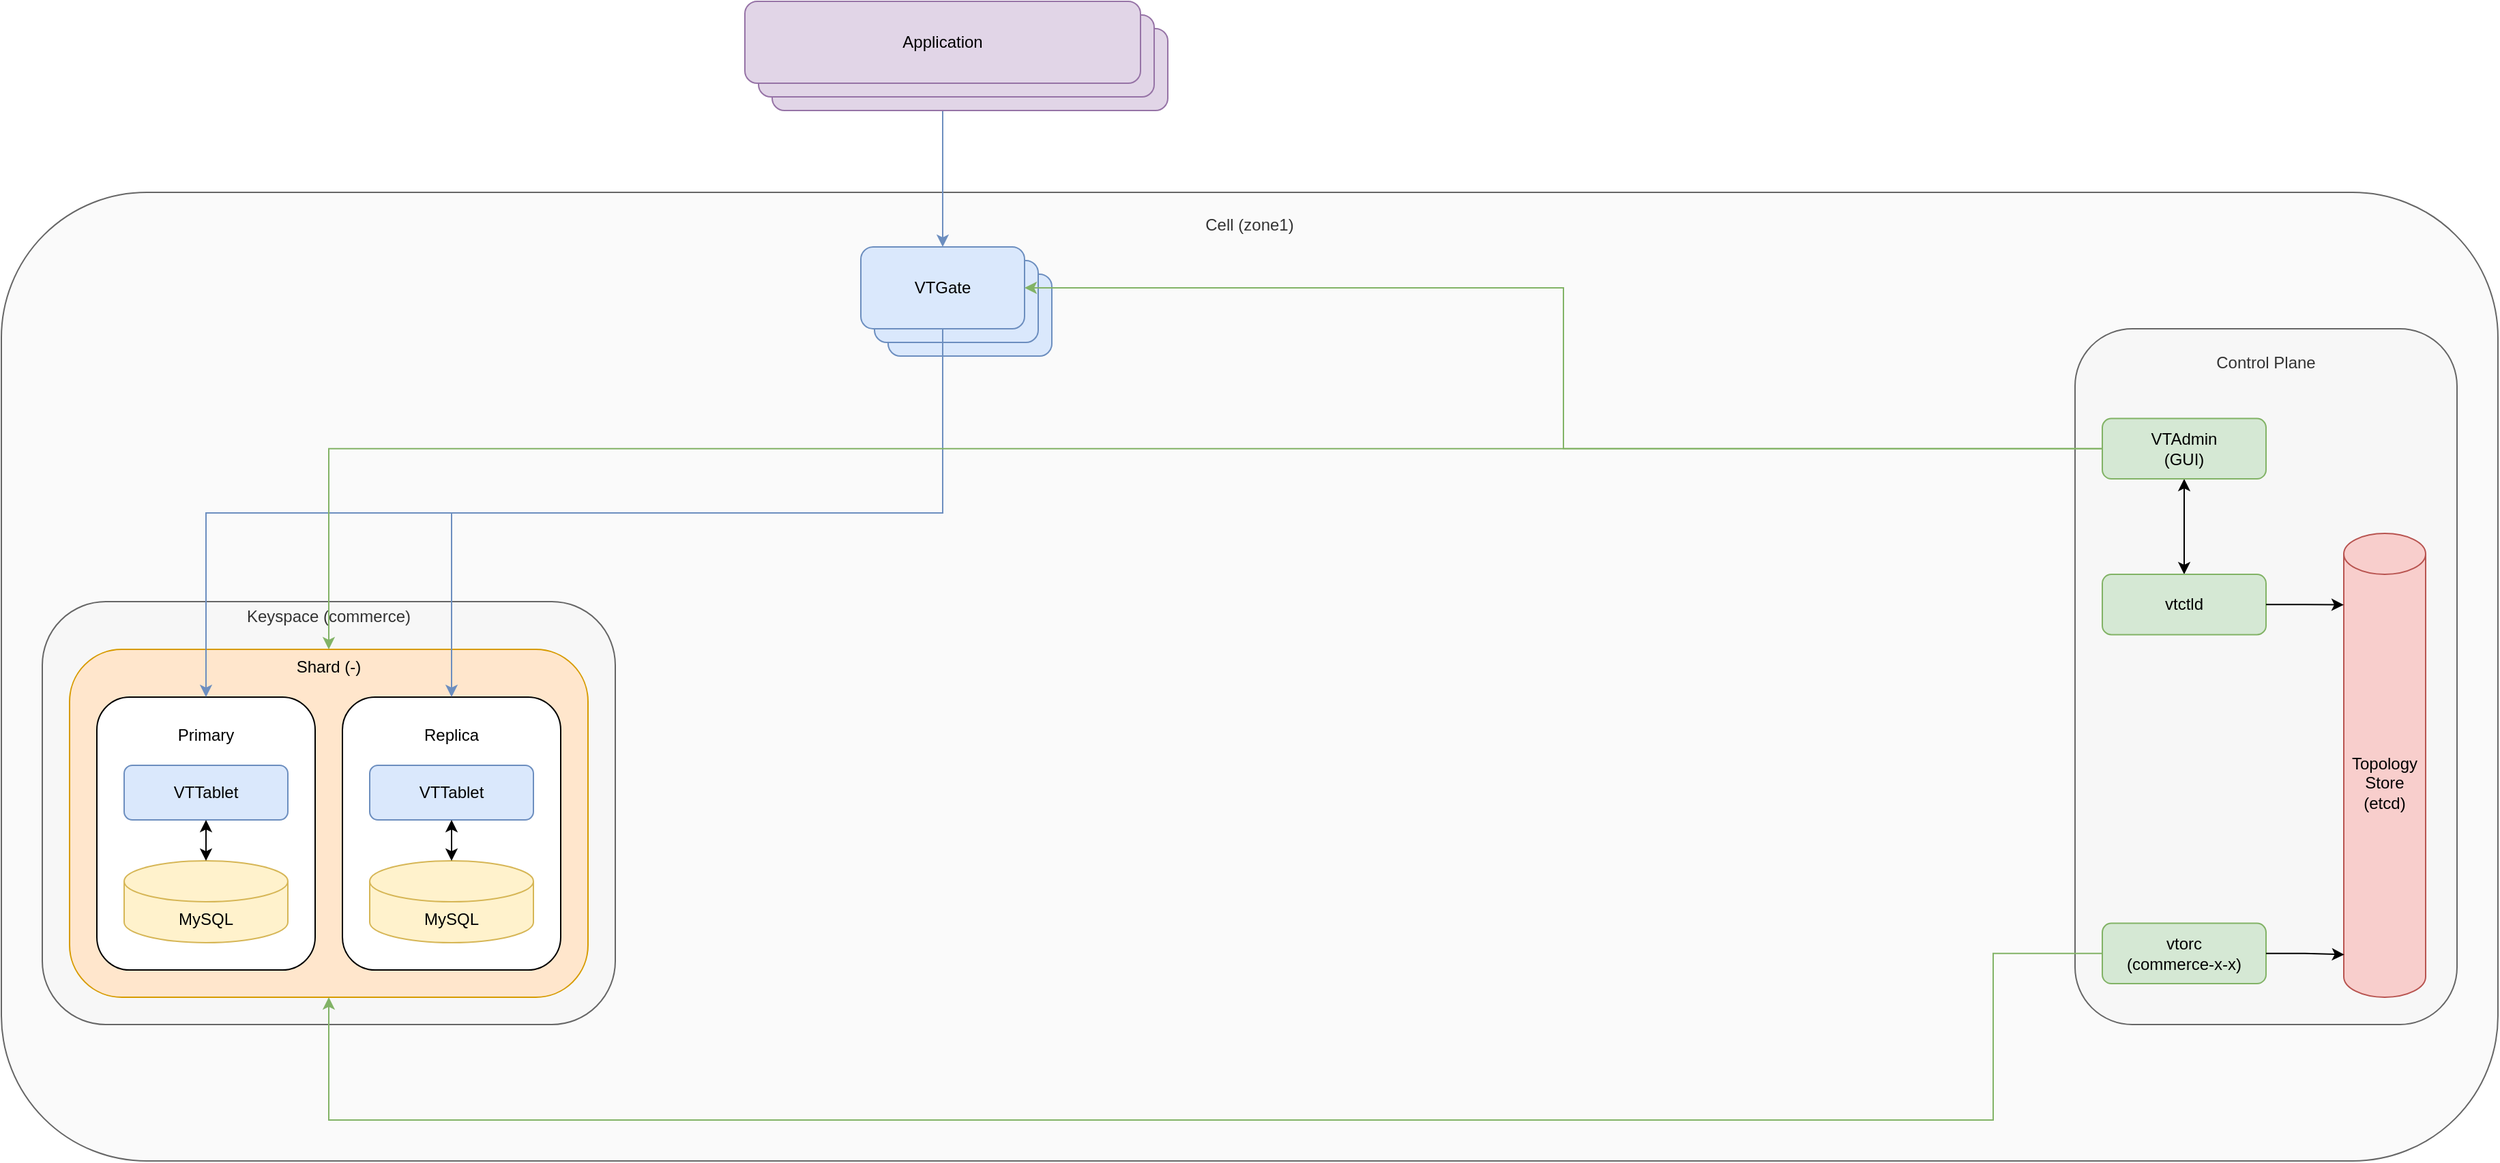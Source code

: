 <mxfile version="26.1.1">
  <diagram name="Seite-1" id="7C-oiIUWpm0fguvAY2vJ">
    <mxGraphModel dx="2626" dy="1015" grid="1" gridSize="10" guides="1" tooltips="1" connect="1" arrows="1" fold="1" page="1" pageScale="1" pageWidth="827" pageHeight="1169" math="0" shadow="0">
      <root>
        <mxCell id="0" />
        <mxCell id="1" parent="0" />
        <mxCell id="jgkdkRi5wZSLpXERYYsL-11" value="Cell (zone1)&lt;div&gt;&lt;br&gt;&lt;/div&gt;&lt;div&gt;&lt;br&gt;&lt;/div&gt;&lt;div&gt;&lt;br&gt;&lt;/div&gt;&lt;div&gt;&lt;br&gt;&lt;/div&gt;&lt;div&gt;&lt;br&gt;&lt;/div&gt;&lt;div&gt;&lt;br&gt;&lt;/div&gt;&lt;div&gt;&lt;br&gt;&lt;/div&gt;&lt;div&gt;&lt;br&gt;&lt;/div&gt;&lt;div&gt;&lt;br&gt;&lt;/div&gt;&lt;div&gt;&lt;br&gt;&lt;/div&gt;&lt;div&gt;&lt;br&gt;&lt;/div&gt;&lt;div&gt;&lt;br&gt;&lt;/div&gt;&lt;div&gt;&lt;br&gt;&lt;/div&gt;&lt;div&gt;&lt;br&gt;&lt;/div&gt;&lt;div&gt;&lt;br&gt;&lt;/div&gt;&lt;div&gt;&lt;br&gt;&lt;/div&gt;&lt;div&gt;&lt;br&gt;&lt;/div&gt;&lt;div&gt;&lt;br&gt;&lt;/div&gt;&lt;div&gt;&lt;br&gt;&lt;/div&gt;&lt;div&gt;&lt;br&gt;&lt;/div&gt;&lt;div&gt;&lt;br&gt;&lt;/div&gt;&lt;div&gt;&lt;br&gt;&lt;/div&gt;&lt;div&gt;&lt;br&gt;&lt;/div&gt;&lt;div&gt;&lt;br&gt;&lt;/div&gt;&lt;div&gt;&lt;br&gt;&lt;/div&gt;&lt;div&gt;&lt;br&gt;&lt;/div&gt;&lt;div&gt;&lt;br&gt;&lt;/div&gt;&lt;div&gt;&lt;br&gt;&lt;/div&gt;&lt;div&gt;&lt;br&gt;&lt;/div&gt;&lt;div&gt;&lt;br&gt;&lt;/div&gt;&lt;div&gt;&lt;br&gt;&lt;/div&gt;&lt;div&gt;&lt;br&gt;&lt;/div&gt;&lt;div&gt;&lt;br&gt;&lt;/div&gt;&lt;div&gt;&lt;br&gt;&lt;/div&gt;&lt;div&gt;&lt;br&gt;&lt;/div&gt;&lt;div&gt;&lt;br&gt;&lt;/div&gt;&lt;div&gt;&lt;br&gt;&lt;/div&gt;&lt;div&gt;&lt;br&gt;&lt;/div&gt;&lt;div&gt;&lt;br&gt;&lt;/div&gt;&lt;div&gt;&lt;br&gt;&lt;/div&gt;&lt;div&gt;&lt;br&gt;&lt;/div&gt;&lt;div&gt;&lt;br&gt;&lt;/div&gt;&lt;div&gt;&lt;br&gt;&lt;/div&gt;&lt;div&gt;&lt;br&gt;&lt;/div&gt;&lt;div&gt;&lt;br&gt;&lt;/div&gt;&lt;div&gt;&lt;br&gt;&lt;/div&gt;" style="rounded=1;whiteSpace=wrap;html=1;fillColor=#f5f5f5;fontColor=#333333;strokeColor=#666666;fillOpacity=50;" vertex="1" parent="1">
          <mxGeometry x="-100" y="160" width="1830" height="710" as="geometry" />
        </mxCell>
        <mxCell id="jgkdkRi5wZSLpXERYYsL-84" value="" style="group" vertex="1" connectable="0" parent="1">
          <mxGeometry x="1420" y="260" width="280" height="510.0" as="geometry" />
        </mxCell>
        <mxCell id="jgkdkRi5wZSLpXERYYsL-21" value="Control Plane&lt;div&gt;&lt;br&gt;&lt;/div&gt;&lt;div&gt;&lt;br&gt;&lt;/div&gt;&lt;div&gt;&lt;br&gt;&lt;/div&gt;&lt;div&gt;&lt;br&gt;&lt;/div&gt;&lt;div&gt;&lt;br&gt;&lt;/div&gt;&lt;div&gt;&lt;br&gt;&lt;/div&gt;&lt;div&gt;&lt;br&gt;&lt;/div&gt;&lt;div&gt;&lt;br&gt;&lt;/div&gt;&lt;div&gt;&lt;br&gt;&lt;/div&gt;&lt;div&gt;&lt;br&gt;&lt;/div&gt;&lt;div&gt;&lt;br&gt;&lt;/div&gt;&lt;div&gt;&lt;br&gt;&lt;/div&gt;&lt;div&gt;&lt;br&gt;&lt;/div&gt;&lt;div&gt;&lt;br&gt;&lt;/div&gt;&lt;div&gt;&lt;br&gt;&lt;/div&gt;&lt;div&gt;&lt;br&gt;&lt;/div&gt;&lt;div&gt;&lt;br&gt;&lt;/div&gt;&lt;div&gt;&lt;br&gt;&lt;/div&gt;&lt;div&gt;&lt;br&gt;&lt;/div&gt;&lt;div&gt;&lt;br&gt;&lt;/div&gt;&lt;div&gt;&lt;br&gt;&lt;/div&gt;&lt;div&gt;&lt;br&gt;&lt;/div&gt;&lt;div&gt;&lt;br&gt;&lt;/div&gt;&lt;div&gt;&lt;br&gt;&lt;/div&gt;&lt;div&gt;&lt;br&gt;&lt;/div&gt;&lt;div&gt;&lt;br&gt;&lt;/div&gt;&lt;div&gt;&lt;br&gt;&lt;/div&gt;&lt;div&gt;&lt;br&gt;&lt;/div&gt;&lt;div&gt;&lt;br&gt;&lt;/div&gt;&lt;div&gt;&lt;br&gt;&lt;/div&gt;&lt;div&gt;&lt;br&gt;&lt;/div&gt;&lt;div&gt;&lt;br&gt;&lt;/div&gt;" style="rounded=1;whiteSpace=wrap;html=1;fillColor=#f5f5f5;fontColor=#333333;strokeColor=#666666;fillOpacity=50;" vertex="1" parent="jgkdkRi5wZSLpXERYYsL-84">
          <mxGeometry width="280" height="510.0" as="geometry" />
        </mxCell>
        <mxCell id="jgkdkRi5wZSLpXERYYsL-22" value="Topology&lt;div&gt;Store&lt;/div&gt;&lt;div&gt;(etcd)&lt;/div&gt;" style="shape=cylinder3;whiteSpace=wrap;html=1;boundedLbl=1;backgroundOutline=1;size=15;fillColor=#f8cecc;strokeColor=#b85450;" vertex="1" parent="jgkdkRi5wZSLpXERYYsL-84">
          <mxGeometry x="197" y="150" width="60" height="340" as="geometry" />
        </mxCell>
        <mxCell id="jgkdkRi5wZSLpXERYYsL-76" style="edgeStyle=orthogonalEdgeStyle;rounded=0;orthogonalLoop=1;jettySize=auto;html=1;exitX=0.5;exitY=1;exitDx=0;exitDy=0;entryX=0.5;entryY=0;entryDx=0;entryDy=0;startArrow=classic;startFill=1;" edge="1" parent="jgkdkRi5wZSLpXERYYsL-84" source="jgkdkRi5wZSLpXERYYsL-23" target="jgkdkRi5wZSLpXERYYsL-72">
          <mxGeometry relative="1" as="geometry" />
        </mxCell>
        <mxCell id="jgkdkRi5wZSLpXERYYsL-23" value="VTAdmin&lt;div&gt;(GUI)&lt;/div&gt;" style="rounded=1;whiteSpace=wrap;html=1;fillColor=#d5e8d4;strokeColor=#82b366;" vertex="1" parent="jgkdkRi5wZSLpXERYYsL-84">
          <mxGeometry x="20" y="65.8" width="120" height="44.2" as="geometry" />
        </mxCell>
        <mxCell id="jgkdkRi5wZSLpXERYYsL-72" value="vtctld" style="rounded=1;whiteSpace=wrap;html=1;fillColor=#d5e8d4;strokeColor=#82b366;" vertex="1" parent="jgkdkRi5wZSLpXERYYsL-84">
          <mxGeometry x="20" y="180" width="120" height="44.2" as="geometry" />
        </mxCell>
        <mxCell id="jgkdkRi5wZSLpXERYYsL-75" value="vtorc&lt;div&gt;(commerce-x-x)&lt;/div&gt;" style="rounded=1;whiteSpace=wrap;html=1;fillColor=#d5e8d4;strokeColor=#82b366;" vertex="1" parent="jgkdkRi5wZSLpXERYYsL-84">
          <mxGeometry x="20" y="435.8" width="120" height="44.2" as="geometry" />
        </mxCell>
        <mxCell id="jgkdkRi5wZSLpXERYYsL-80" style="edgeStyle=orthogonalEdgeStyle;rounded=0;orthogonalLoop=1;jettySize=auto;html=1;entryX=0.006;entryY=0.908;entryDx=0;entryDy=0;entryPerimeter=0;" edge="1" parent="jgkdkRi5wZSLpXERYYsL-84" source="jgkdkRi5wZSLpXERYYsL-75" target="jgkdkRi5wZSLpXERYYsL-22">
          <mxGeometry relative="1" as="geometry" />
        </mxCell>
        <mxCell id="jgkdkRi5wZSLpXERYYsL-83" style="edgeStyle=orthogonalEdgeStyle;rounded=0;orthogonalLoop=1;jettySize=auto;html=1;entryX=0;entryY=0.154;entryDx=0;entryDy=0;entryPerimeter=0;" edge="1" parent="jgkdkRi5wZSLpXERYYsL-84" source="jgkdkRi5wZSLpXERYYsL-72" target="jgkdkRi5wZSLpXERYYsL-22">
          <mxGeometry relative="1" as="geometry" />
        </mxCell>
        <mxCell id="jgkdkRi5wZSLpXERYYsL-101" value="" style="group" vertex="1" connectable="0" parent="1">
          <mxGeometry x="-70" y="460" width="420" height="310" as="geometry" />
        </mxCell>
        <mxCell id="jgkdkRi5wZSLpXERYYsL-12" value="Keyspace (commerce)&lt;div&gt;&lt;br&gt;&lt;/div&gt;&lt;div&gt;&lt;br&gt;&lt;/div&gt;&lt;div&gt;&lt;br&gt;&lt;/div&gt;&lt;div&gt;&lt;br&gt;&lt;/div&gt;&lt;div&gt;&lt;br&gt;&lt;/div&gt;&lt;div&gt;&lt;br&gt;&lt;/div&gt;&lt;div&gt;&lt;br&gt;&lt;/div&gt;&lt;div&gt;&lt;br&gt;&lt;/div&gt;&lt;div&gt;&lt;br&gt;&lt;/div&gt;&lt;div&gt;&lt;br&gt;&lt;/div&gt;&lt;div&gt;&lt;br&gt;&lt;/div&gt;&lt;div&gt;&lt;br&gt;&lt;/div&gt;&lt;div&gt;&lt;br&gt;&lt;/div&gt;&lt;div&gt;&lt;br&gt;&lt;/div&gt;&lt;div&gt;&lt;br&gt;&lt;/div&gt;&lt;div&gt;&lt;br&gt;&lt;/div&gt;&lt;div&gt;&lt;br&gt;&lt;/div&gt;&lt;div&gt;&lt;br&gt;&lt;/div&gt;&lt;div&gt;&lt;br&gt;&lt;/div&gt;&lt;div&gt;&lt;br&gt;&lt;/div&gt;" style="rounded=1;whiteSpace=wrap;html=1;fillColor=#f5f5f5;fontColor=#333333;strokeColor=#666666;fillOpacity=50;" vertex="1" parent="jgkdkRi5wZSLpXERYYsL-101">
          <mxGeometry width="420" height="310" as="geometry" />
        </mxCell>
        <mxCell id="jgkdkRi5wZSLpXERYYsL-36" value="" style="group" vertex="1" connectable="0" parent="jgkdkRi5wZSLpXERYYsL-101">
          <mxGeometry x="20" y="35" width="380" height="255" as="geometry" />
        </mxCell>
        <mxCell id="jgkdkRi5wZSLpXERYYsL-20" value="&lt;div&gt;Shard (-)&lt;/div&gt;&lt;div&gt;&lt;br&gt;&lt;/div&gt;&lt;div&gt;&lt;br&gt;&lt;/div&gt;&lt;div&gt;&lt;br&gt;&lt;/div&gt;&lt;div&gt;&lt;br&gt;&lt;/div&gt;&lt;div&gt;&lt;br&gt;&lt;/div&gt;&lt;div&gt;&lt;br&gt;&lt;/div&gt;&lt;div&gt;&lt;br&gt;&lt;/div&gt;&lt;div&gt;&lt;br&gt;&lt;/div&gt;&lt;div&gt;&lt;br&gt;&lt;/div&gt;&lt;div&gt;&lt;br&gt;&lt;/div&gt;&lt;div&gt;&lt;br&gt;&lt;/div&gt;&lt;div&gt;&lt;br&gt;&lt;/div&gt;&lt;div&gt;&lt;br&gt;&lt;/div&gt;&lt;div&gt;&lt;br&gt;&lt;/div&gt;&lt;div&gt;&lt;br&gt;&lt;/div&gt;&lt;div&gt;&lt;br&gt;&lt;/div&gt;" style="rounded=1;whiteSpace=wrap;html=1;fillColor=#ffe6cc;strokeColor=#d79b00;" vertex="1" parent="jgkdkRi5wZSLpXERYYsL-36">
          <mxGeometry width="380" height="255" as="geometry" />
        </mxCell>
        <mxCell id="jgkdkRi5wZSLpXERYYsL-17" value="" style="group" vertex="1" connectable="0" parent="jgkdkRi5wZSLpXERYYsL-36">
          <mxGeometry x="20" y="35" width="160" height="200" as="geometry" />
        </mxCell>
        <mxCell id="jgkdkRi5wZSLpXERYYsL-15" value="Primary&lt;div&gt;&lt;br&gt;&lt;/div&gt;&lt;div&gt;&lt;br&gt;&lt;/div&gt;&lt;div&gt;&lt;br&gt;&lt;/div&gt;&lt;div&gt;&lt;br&gt;&lt;/div&gt;&lt;div&gt;&lt;br&gt;&lt;/div&gt;&lt;div&gt;&lt;br&gt;&lt;/div&gt;&lt;div&gt;&lt;br&gt;&lt;/div&gt;&lt;div&gt;&lt;br&gt;&lt;/div&gt;&lt;div&gt;&lt;br&gt;&lt;/div&gt;&lt;div&gt;&lt;br&gt;&lt;/div&gt;" style="rounded=1;whiteSpace=wrap;html=1;" vertex="1" parent="jgkdkRi5wZSLpXERYYsL-17">
          <mxGeometry width="160" height="200" as="geometry" />
        </mxCell>
        <mxCell id="jgkdkRi5wZSLpXERYYsL-13" value="VTTablet" style="rounded=1;whiteSpace=wrap;html=1;fillColor=#dae8fc;strokeColor=#6c8ebf;" vertex="1" parent="jgkdkRi5wZSLpXERYYsL-17">
          <mxGeometry x="20" y="50" width="120" height="40" as="geometry" />
        </mxCell>
        <mxCell id="jgkdkRi5wZSLpXERYYsL-14" value="MySQL" style="shape=cylinder3;whiteSpace=wrap;html=1;boundedLbl=1;backgroundOutline=1;size=15;fillColor=#fff2cc;strokeColor=#d6b656;" vertex="1" parent="jgkdkRi5wZSLpXERYYsL-17">
          <mxGeometry x="20" y="120" width="120" height="60" as="geometry" />
        </mxCell>
        <mxCell id="jgkdkRi5wZSLpXERYYsL-16" style="edgeStyle=orthogonalEdgeStyle;rounded=0;orthogonalLoop=1;jettySize=auto;html=1;exitX=0.5;exitY=1;exitDx=0;exitDy=0;entryX=0.5;entryY=0;entryDx=0;entryDy=0;entryPerimeter=0;startArrow=classic;startFill=1;" edge="1" parent="jgkdkRi5wZSLpXERYYsL-17" source="jgkdkRi5wZSLpXERYYsL-13" target="jgkdkRi5wZSLpXERYYsL-14">
          <mxGeometry relative="1" as="geometry" />
        </mxCell>
        <mxCell id="jgkdkRi5wZSLpXERYYsL-31" value="" style="group" vertex="1" connectable="0" parent="jgkdkRi5wZSLpXERYYsL-36">
          <mxGeometry x="200" y="35" width="160" height="200" as="geometry" />
        </mxCell>
        <mxCell id="jgkdkRi5wZSLpXERYYsL-32" value="Replica&lt;div&gt;&lt;br&gt;&lt;/div&gt;&lt;div&gt;&lt;br&gt;&lt;/div&gt;&lt;div&gt;&lt;br&gt;&lt;/div&gt;&lt;div&gt;&lt;br&gt;&lt;/div&gt;&lt;div&gt;&lt;br&gt;&lt;/div&gt;&lt;div&gt;&lt;br&gt;&lt;/div&gt;&lt;div&gt;&lt;br&gt;&lt;/div&gt;&lt;div&gt;&lt;br&gt;&lt;/div&gt;&lt;div&gt;&lt;br&gt;&lt;/div&gt;&lt;div&gt;&lt;br&gt;&lt;/div&gt;" style="rounded=1;whiteSpace=wrap;html=1;" vertex="1" parent="jgkdkRi5wZSLpXERYYsL-31">
          <mxGeometry width="160" height="200" as="geometry" />
        </mxCell>
        <mxCell id="jgkdkRi5wZSLpXERYYsL-33" value="VTTablet" style="rounded=1;whiteSpace=wrap;html=1;fillColor=#dae8fc;strokeColor=#6c8ebf;" vertex="1" parent="jgkdkRi5wZSLpXERYYsL-31">
          <mxGeometry x="20" y="50" width="120" height="40" as="geometry" />
        </mxCell>
        <mxCell id="jgkdkRi5wZSLpXERYYsL-34" value="MySQL" style="shape=cylinder3;whiteSpace=wrap;html=1;boundedLbl=1;backgroundOutline=1;size=15;fillColor=#fff2cc;strokeColor=#d6b656;" vertex="1" parent="jgkdkRi5wZSLpXERYYsL-31">
          <mxGeometry x="20" y="120" width="120" height="60" as="geometry" />
        </mxCell>
        <mxCell id="jgkdkRi5wZSLpXERYYsL-35" style="edgeStyle=orthogonalEdgeStyle;rounded=0;orthogonalLoop=1;jettySize=auto;html=1;exitX=0.5;exitY=1;exitDx=0;exitDy=0;entryX=0.5;entryY=0;entryDx=0;entryDy=0;entryPerimeter=0;startArrow=classic;startFill=1;" edge="1" parent="jgkdkRi5wZSLpXERYYsL-31" source="jgkdkRi5wZSLpXERYYsL-33" target="jgkdkRi5wZSLpXERYYsL-34">
          <mxGeometry relative="1" as="geometry" />
        </mxCell>
        <mxCell id="jgkdkRi5wZSLpXERYYsL-102" value="" style="group" vertex="1" connectable="0" parent="1">
          <mxGeometry x="445" y="20" width="310" height="260" as="geometry" />
        </mxCell>
        <mxCell id="jgkdkRi5wZSLpXERYYsL-10" style="edgeStyle=orthogonalEdgeStyle;rounded=0;orthogonalLoop=1;jettySize=auto;html=1;exitX=0.5;exitY=1;exitDx=0;exitDy=0;entryX=0.5;entryY=0;entryDx=0;entryDy=0;startArrow=classic;startFill=1;fillColor=#dae8fc;strokeColor=#6c8ebf;" edge="1" parent="jgkdkRi5wZSLpXERYYsL-102" source="jgkdkRi5wZSLpXERYYsL-7" target="jgkdkRi5wZSLpXERYYsL-2">
          <mxGeometry relative="1" as="geometry" />
        </mxCell>
        <mxCell id="jgkdkRi5wZSLpXERYYsL-18" value="" style="group" vertex="1" connectable="0" parent="jgkdkRi5wZSLpXERYYsL-102">
          <mxGeometry x="85" y="180" width="140" height="80" as="geometry" />
        </mxCell>
        <mxCell id="jgkdkRi5wZSLpXERYYsL-4" value="" style="rounded=1;whiteSpace=wrap;html=1;fillColor=#dae8fc;strokeColor=#6c8ebf;" vertex="1" parent="jgkdkRi5wZSLpXERYYsL-18">
          <mxGeometry x="20" y="20" width="120" height="60" as="geometry" />
        </mxCell>
        <mxCell id="jgkdkRi5wZSLpXERYYsL-3" value="" style="rounded=1;whiteSpace=wrap;html=1;fillColor=#dae8fc;strokeColor=#6c8ebf;" vertex="1" parent="jgkdkRi5wZSLpXERYYsL-18">
          <mxGeometry x="10" y="10" width="120" height="60" as="geometry" />
        </mxCell>
        <mxCell id="jgkdkRi5wZSLpXERYYsL-2" value="VTGate" style="rounded=1;whiteSpace=wrap;html=1;fillColor=#dae8fc;strokeColor=#6c8ebf;" vertex="1" parent="jgkdkRi5wZSLpXERYYsL-18">
          <mxGeometry width="120" height="60" as="geometry" />
        </mxCell>
        <mxCell id="jgkdkRi5wZSLpXERYYsL-19" value="" style="group" vertex="1" connectable="0" parent="jgkdkRi5wZSLpXERYYsL-102">
          <mxGeometry width="310" height="80" as="geometry" />
        </mxCell>
        <mxCell id="jgkdkRi5wZSLpXERYYsL-9" value="" style="rounded=1;whiteSpace=wrap;html=1;fillColor=#e1d5e7;strokeColor=#9673a6;" vertex="1" parent="jgkdkRi5wZSLpXERYYsL-19">
          <mxGeometry x="20" y="20" width="290" height="60" as="geometry" />
        </mxCell>
        <mxCell id="jgkdkRi5wZSLpXERYYsL-8" value="" style="rounded=1;whiteSpace=wrap;html=1;fillColor=#e1d5e7;strokeColor=#9673a6;" vertex="1" parent="jgkdkRi5wZSLpXERYYsL-19">
          <mxGeometry x="10" y="10" width="290" height="60" as="geometry" />
        </mxCell>
        <mxCell id="jgkdkRi5wZSLpXERYYsL-7" value="Application" style="rounded=1;whiteSpace=wrap;html=1;fillColor=#e1d5e7;strokeColor=#9673a6;" vertex="1" parent="jgkdkRi5wZSLpXERYYsL-19">
          <mxGeometry width="290" height="60" as="geometry" />
        </mxCell>
        <mxCell id="jgkdkRi5wZSLpXERYYsL-103" style="edgeStyle=orthogonalEdgeStyle;rounded=0;orthogonalLoop=1;jettySize=auto;html=1;exitX=0.5;exitY=1;exitDx=0;exitDy=0;entryX=0.5;entryY=0;entryDx=0;entryDy=0;fillColor=#dae8fc;strokeColor=#6c8ebf;" edge="1" parent="1" source="jgkdkRi5wZSLpXERYYsL-2" target="jgkdkRi5wZSLpXERYYsL-15">
          <mxGeometry relative="1" as="geometry" />
        </mxCell>
        <mxCell id="jgkdkRi5wZSLpXERYYsL-104" style="edgeStyle=orthogonalEdgeStyle;rounded=0;orthogonalLoop=1;jettySize=auto;html=1;exitX=0.5;exitY=1;exitDx=0;exitDy=0;entryX=0.5;entryY=0;entryDx=0;entryDy=0;fillColor=#dae8fc;strokeColor=#6c8ebf;" edge="1" parent="1" source="jgkdkRi5wZSLpXERYYsL-2" target="jgkdkRi5wZSLpXERYYsL-32">
          <mxGeometry relative="1" as="geometry" />
        </mxCell>
        <mxCell id="jgkdkRi5wZSLpXERYYsL-110" style="edgeStyle=orthogonalEdgeStyle;rounded=0;orthogonalLoop=1;jettySize=auto;html=1;exitX=0;exitY=0.5;exitDx=0;exitDy=0;entryX=0.5;entryY=1;entryDx=0;entryDy=0;strokeColor=#82b366;fillColor=#d5e8d4;" edge="1" parent="1" source="jgkdkRi5wZSLpXERYYsL-75" target="jgkdkRi5wZSLpXERYYsL-20">
          <mxGeometry relative="1" as="geometry">
            <Array as="points">
              <mxPoint x="1360" y="718" />
              <mxPoint x="1360" y="840" />
              <mxPoint x="140" y="840" />
            </Array>
          </mxGeometry>
        </mxCell>
        <mxCell id="jgkdkRi5wZSLpXERYYsL-113" style="edgeStyle=orthogonalEdgeStyle;rounded=0;orthogonalLoop=1;jettySize=auto;html=1;exitX=0;exitY=0.5;exitDx=0;exitDy=0;entryX=1;entryY=0.5;entryDx=0;entryDy=0;strokeColor=#82b366;fillColor=#d5e8d4;" edge="1" parent="1" source="jgkdkRi5wZSLpXERYYsL-23" target="jgkdkRi5wZSLpXERYYsL-2">
          <mxGeometry relative="1" as="geometry" />
        </mxCell>
        <mxCell id="jgkdkRi5wZSLpXERYYsL-118" style="edgeStyle=orthogonalEdgeStyle;rounded=0;orthogonalLoop=1;jettySize=auto;html=1;exitX=0;exitY=0.5;exitDx=0;exitDy=0;entryX=0.5;entryY=0;entryDx=0;entryDy=0;strokeColor=#82b366;fillColor=#d5e8d4;" edge="1" parent="1" source="jgkdkRi5wZSLpXERYYsL-23" target="jgkdkRi5wZSLpXERYYsL-20">
          <mxGeometry relative="1" as="geometry" />
        </mxCell>
      </root>
    </mxGraphModel>
  </diagram>
</mxfile>
